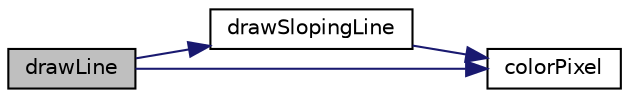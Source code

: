 digraph "drawLine"
{
  edge [fontname="Helvetica",fontsize="10",labelfontname="Helvetica",labelfontsize="10"];
  node [fontname="Helvetica",fontsize="10",shape=record];
  rankdir="LR";
  Node29 [label="drawLine",height=0.2,width=0.4,color="black", fillcolor="grey75", style="filled", fontcolor="black"];
  Node29 -> Node30 [color="midnightblue",fontsize="10",style="solid",fontname="Helvetica"];
  Node30 [label="drawSlopingLine",height=0.2,width=0.4,color="black", fillcolor="white", style="filled",URL="$group__video__gr.html#ga878104b7c2928ab1670ad3693f9d40fc"];
  Node30 -> Node31 [color="midnightblue",fontsize="10",style="solid",fontname="Helvetica"];
  Node31 [label="colorPixel",height=0.2,width=0.4,color="black", fillcolor="white", style="filled",URL="$group__video__gr.html#ga14840e6cba314a5c6122c1ddde7261f2"];
  Node29 -> Node31 [color="midnightblue",fontsize="10",style="solid",fontname="Helvetica"];
}
